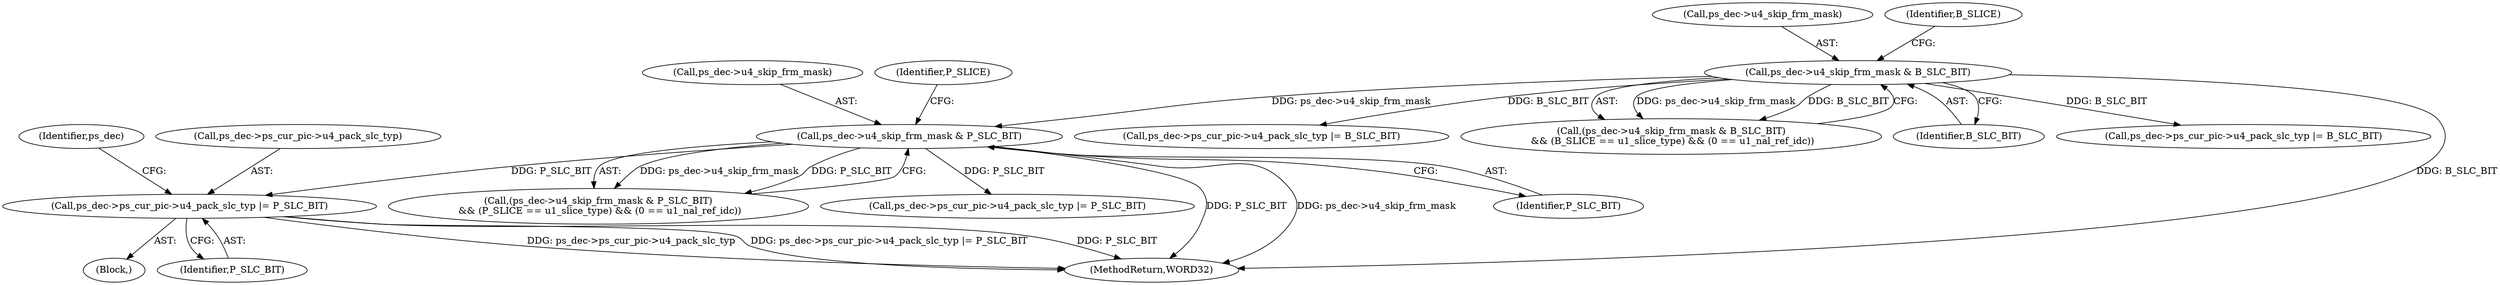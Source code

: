 digraph "0_Android_0b23c81c3dd9ec38f7e6806a3955fed1925541a0_2@pointer" {
"1001887" [label="(Call,ps_dec->ps_cur_pic->u4_pack_slc_typ |= P_SLC_BIT)"];
"1001855" [label="(Call,ps_dec->u4_skip_frm_mask & P_SLC_BIT)"];
"1001840" [label="(Call,ps_dec->u4_skip_frm_mask & B_SLC_BIT)"];
"1002589" [label="(MethodReturn,WORD32)"];
"1001887" [label="(Call,ps_dec->ps_cur_pic->u4_pack_slc_typ |= P_SLC_BIT)"];
"1001844" [label="(Identifier,B_SLC_BIT)"];
"1001856" [label="(Call,ps_dec->u4_skip_frm_mask)"];
"1002491" [label="(Call,ps_dec->ps_cur_pic->u4_pack_slc_typ |= B_SLC_BIT)"];
"1001859" [label="(Identifier,P_SLC_BIT)"];
"1001840" [label="(Call,ps_dec->u4_skip_frm_mask & B_SLC_BIT)"];
"1001893" [label="(Identifier,P_SLC_BIT)"];
"1001841" [label="(Call,ps_dec->u4_skip_frm_mask)"];
"1001896" [label="(Identifier,ps_dec)"];
"1001854" [label="(Call,(ps_dec->u4_skip_frm_mask & P_SLC_BIT)\n && (P_SLICE == u1_slice_type) && (0 == u1_nal_ref_idc))"];
"1002457" [label="(Call,ps_dec->ps_cur_pic->u4_pack_slc_typ |= P_SLC_BIT)"];
"1001839" [label="(Call,(ps_dec->u4_skip_frm_mask & B_SLC_BIT)\n && (B_SLICE == u1_slice_type) && (0 == u1_nal_ref_idc))"];
"1001870" [label="(Call,ps_dec->ps_cur_pic->u4_pack_slc_typ |= B_SLC_BIT)"];
"1001862" [label="(Identifier,P_SLICE)"];
"1001855" [label="(Call,ps_dec->u4_skip_frm_mask & P_SLC_BIT)"];
"1001888" [label="(Call,ps_dec->ps_cur_pic->u4_pack_slc_typ)"];
"1001886" [label="(Block,)"];
"1001847" [label="(Identifier,B_SLICE)"];
"1001887" -> "1001886"  [label="AST: "];
"1001887" -> "1001893"  [label="CFG: "];
"1001888" -> "1001887"  [label="AST: "];
"1001893" -> "1001887"  [label="AST: "];
"1001896" -> "1001887"  [label="CFG: "];
"1001887" -> "1002589"  [label="DDG: P_SLC_BIT"];
"1001887" -> "1002589"  [label="DDG: ps_dec->ps_cur_pic->u4_pack_slc_typ"];
"1001887" -> "1002589"  [label="DDG: ps_dec->ps_cur_pic->u4_pack_slc_typ |= P_SLC_BIT"];
"1001855" -> "1001887"  [label="DDG: P_SLC_BIT"];
"1001855" -> "1001854"  [label="AST: "];
"1001855" -> "1001859"  [label="CFG: "];
"1001856" -> "1001855"  [label="AST: "];
"1001859" -> "1001855"  [label="AST: "];
"1001862" -> "1001855"  [label="CFG: "];
"1001854" -> "1001855"  [label="CFG: "];
"1001855" -> "1002589"  [label="DDG: P_SLC_BIT"];
"1001855" -> "1002589"  [label="DDG: ps_dec->u4_skip_frm_mask"];
"1001855" -> "1001854"  [label="DDG: ps_dec->u4_skip_frm_mask"];
"1001855" -> "1001854"  [label="DDG: P_SLC_BIT"];
"1001840" -> "1001855"  [label="DDG: ps_dec->u4_skip_frm_mask"];
"1001855" -> "1002457"  [label="DDG: P_SLC_BIT"];
"1001840" -> "1001839"  [label="AST: "];
"1001840" -> "1001844"  [label="CFG: "];
"1001841" -> "1001840"  [label="AST: "];
"1001844" -> "1001840"  [label="AST: "];
"1001847" -> "1001840"  [label="CFG: "];
"1001839" -> "1001840"  [label="CFG: "];
"1001840" -> "1002589"  [label="DDG: B_SLC_BIT"];
"1001840" -> "1001839"  [label="DDG: ps_dec->u4_skip_frm_mask"];
"1001840" -> "1001839"  [label="DDG: B_SLC_BIT"];
"1001840" -> "1001870"  [label="DDG: B_SLC_BIT"];
"1001840" -> "1002491"  [label="DDG: B_SLC_BIT"];
}

